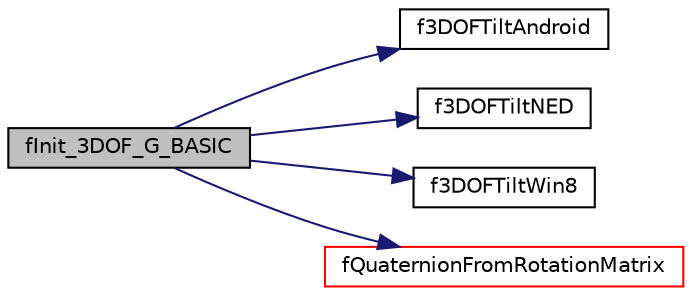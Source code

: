 digraph "fInit_3DOF_G_BASIC"
{
  edge [fontname="Helvetica",fontsize="10",labelfontname="Helvetica",labelfontsize="10"];
  node [fontname="Helvetica",fontsize="10",shape=record];
  rankdir="LR";
  Node74 [label="fInit_3DOF_G_BASIC",height=0.2,width=0.4,color="black", fillcolor="grey75", style="filled", fontcolor="black"];
  Node74 -> Node75 [color="midnightblue",fontsize="10",style="solid",fontname="Helvetica"];
  Node75 [label="f3DOFTiltAndroid",height=0.2,width=0.4,color="black", fillcolor="white", style="filled",URL="$orientation_8h.html#a480280c72c7243e5c192cab628e0a38d",tooltip="Android accelerometer 3DOF tilt function computing, rotation matrix fR. "];
  Node74 -> Node76 [color="midnightblue",fontsize="10",style="solid",fontname="Helvetica"];
  Node76 [label="f3DOFTiltNED",height=0.2,width=0.4,color="black", fillcolor="white", style="filled",URL="$orientation_8h.html#addec350696b9ab89918808b56292bd9a",tooltip="Aerospace NED accelerometer 3DOF tilt function, computing rotation matrix fR. "];
  Node74 -> Node77 [color="midnightblue",fontsize="10",style="solid",fontname="Helvetica"];
  Node77 [label="f3DOFTiltWin8",height=0.2,width=0.4,color="black", fillcolor="white", style="filled",URL="$orientation_8h.html#a292e27a8f966749f38e5e7936b05e29b",tooltip="Windows 8 accelerometer 3DOF tilt function computing, rotation matrix fR. "];
  Node74 -> Node78 [color="midnightblue",fontsize="10",style="solid",fontname="Helvetica"];
  Node78 [label="fQuaternionFromRotationMatrix",height=0.2,width=0.4,color="red", fillcolor="white", style="filled",URL="$orientation_8c.html#a04da5468213c1687c5b3485f15af288e",tooltip="compute the orientation quaternion from a 3x3 rotation matrix "];
}
